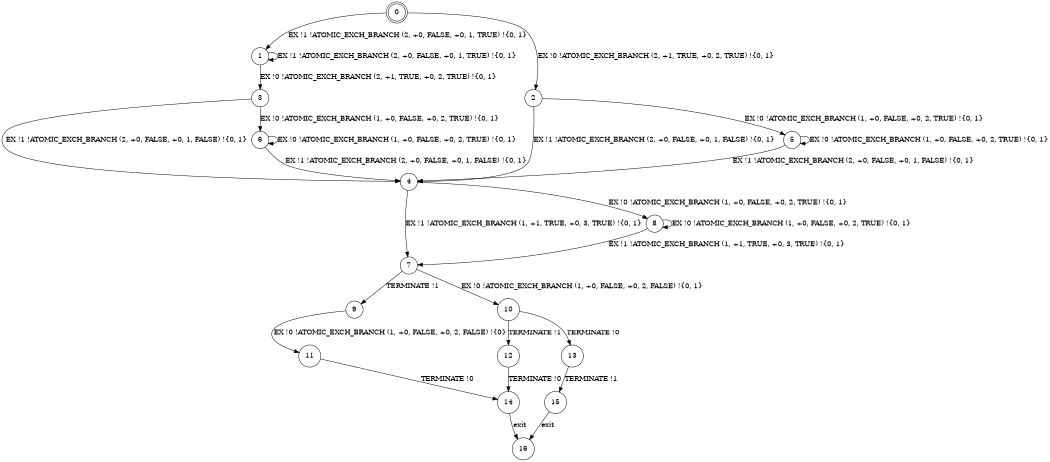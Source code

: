 digraph BCG {
size = "7, 10.5";
center = TRUE;
node [shape = circle];
0 [peripheries = 2];
0 -> 1 [label = "EX !1 !ATOMIC_EXCH_BRANCH (2, +0, FALSE, +0, 1, TRUE) !{0, 1}"];
0 -> 2 [label = "EX !0 !ATOMIC_EXCH_BRANCH (2, +1, TRUE, +0, 2, TRUE) !{0, 1}"];
1 -> 3 [label = "EX !0 !ATOMIC_EXCH_BRANCH (2, +1, TRUE, +0, 2, TRUE) !{0, 1}"];
1 -> 1 [label = "EX !1 !ATOMIC_EXCH_BRANCH (2, +0, FALSE, +0, 1, TRUE) !{0, 1}"];
2 -> 4 [label = "EX !1 !ATOMIC_EXCH_BRANCH (2, +0, FALSE, +0, 1, FALSE) !{0, 1}"];
2 -> 5 [label = "EX !0 !ATOMIC_EXCH_BRANCH (1, +0, FALSE, +0, 2, TRUE) !{0, 1}"];
3 -> 4 [label = "EX !1 !ATOMIC_EXCH_BRANCH (2, +0, FALSE, +0, 1, FALSE) !{0, 1}"];
3 -> 6 [label = "EX !0 !ATOMIC_EXCH_BRANCH (1, +0, FALSE, +0, 2, TRUE) !{0, 1}"];
4 -> 7 [label = "EX !1 !ATOMIC_EXCH_BRANCH (1, +1, TRUE, +0, 3, TRUE) !{0, 1}"];
4 -> 8 [label = "EX !0 !ATOMIC_EXCH_BRANCH (1, +0, FALSE, +0, 2, TRUE) !{0, 1}"];
5 -> 4 [label = "EX !1 !ATOMIC_EXCH_BRANCH (2, +0, FALSE, +0, 1, FALSE) !{0, 1}"];
5 -> 5 [label = "EX !0 !ATOMIC_EXCH_BRANCH (1, +0, FALSE, +0, 2, TRUE) !{0, 1}"];
6 -> 4 [label = "EX !1 !ATOMIC_EXCH_BRANCH (2, +0, FALSE, +0, 1, FALSE) !{0, 1}"];
6 -> 6 [label = "EX !0 !ATOMIC_EXCH_BRANCH (1, +0, FALSE, +0, 2, TRUE) !{0, 1}"];
7 -> 9 [label = "TERMINATE !1"];
7 -> 10 [label = "EX !0 !ATOMIC_EXCH_BRANCH (1, +0, FALSE, +0, 2, FALSE) !{0, 1}"];
8 -> 7 [label = "EX !1 !ATOMIC_EXCH_BRANCH (1, +1, TRUE, +0, 3, TRUE) !{0, 1}"];
8 -> 8 [label = "EX !0 !ATOMIC_EXCH_BRANCH (1, +0, FALSE, +0, 2, TRUE) !{0, 1}"];
9 -> 11 [label = "EX !0 !ATOMIC_EXCH_BRANCH (1, +0, FALSE, +0, 2, FALSE) !{0}"];
10 -> 12 [label = "TERMINATE !1"];
10 -> 13 [label = "TERMINATE !0"];
11 -> 14 [label = "TERMINATE !0"];
12 -> 14 [label = "TERMINATE !0"];
13 -> 15 [label = "TERMINATE !1"];
14 -> 16 [label = "exit"];
15 -> 16 [label = "exit"];
}
